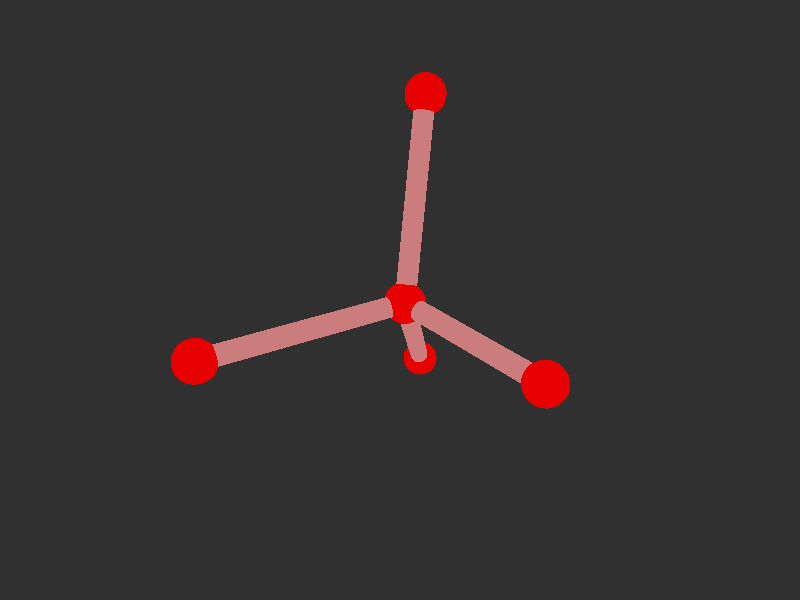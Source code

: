 #version 3.7; 
    global_settings { assumed_gamma 1.0 }
    

    camera {
    location  <20, 20, 20>
    right     x*image_width/image_height
    look_at   <0, 0, 0>
    angle 58
    }

    background { color rgb<1,1,1>*0.03 }


    light_source { <-20, 30, -25> color red 0.6 green 0.6 blue 0.6 }
    light_source { < 20, 30, -25> color red 0.6 green 0.6 blue 0.6 }
    
    #declare m = 1;
    union {

    union {
    sphere { m*<-5.45399379929855e-18,1.399094824924246e-19,0.33849039991073293>, 1 }        
    sphere {  m*<-9.050566085740702e-18,-2.349045044592456e-18,8.483490399910742>, 1 }
    sphere {  m*<9.428090415820634,-1.6438252040748483e-18,-2.9948429334225986>, 1 }
    sphere {  m*<-4.714045207910317,8.16496580927726,-2.9948429334225986>, 1}
    sphere { m*<-4.714045207910317,-8.16496580927726,-2.9948429334225986>, 1 }    

        pigment { color rgb<0.8,0,0>  }
    finish { ambient 0.1 diffuse 0.7 phong 1 }
    }    
    union {
    cylinder { m*<-9.050566085740702e-18,-2.349045044592456e-18,8.483490399910742>, <-5.45399379929855e-18,1.399094824924246e-19,0.33849039991073293>, 0.5 }
    cylinder { m*<9.428090415820634,-1.6438252040748483e-18,-2.9948429334225986>, <-5.45399379929855e-18,1.399094824924246e-19,0.33849039991073293>, 0.5}
    cylinder { m*<-4.714045207910317,8.16496580927726,-2.9948429334225986>, <-5.45399379929855e-18,1.399094824924246e-19,0.33849039991073293>, 0.5 }
    cylinder {  m*<-4.714045207910317,-8.16496580927726,-2.9948429334225986>, <-5.45399379929855e-18,1.399094824924246e-19,0.33849039991073293>, 0.5}

    pigment { color rgb<0.6,.2,.2>  }
    finish { ambient 0.1 diffuse 0.7 phong 1 }    
    }
    
    // rotate <0, 0, 0>
    }
    #version 3.7; 
    global_settings { assumed_gamma 1.0 }
    

    camera {
    location  <20, 20, 20>
    right     x*image_width/image_height
    look_at   <0, 0, 0>
    angle 58
    }

    background { color rgb<1,1,1>*0.03 }


    light_source { <-20, 30, -25> color red 0.6 green 0.6 blue 0.6 }
    light_source { < 20, 30, -25> color red 0.6 green 0.6 blue 0.6 }
    
    #declare m = 1;
    union {

    union {
    sphere { m*<-5.45399379929855e-18,1.399094824924246e-19,0.33849039991073293>, 1 }        
    sphere {  m*<-9.050566085740702e-18,-2.349045044592456e-18,8.483490399910742>, 1 }
    sphere {  m*<9.428090415820634,-1.6438252040748483e-18,-2.9948429334225986>, 1 }
    sphere {  m*<-4.714045207910317,8.16496580927726,-2.9948429334225986>, 1}
    sphere { m*<-4.714045207910317,-8.16496580927726,-2.9948429334225986>, 1 }    

        pigment { color rgb<0.8,0,0>  }
    finish { ambient 0.1 diffuse 0.7 phong 1 }
    }    
    union {
    cylinder { m*<-9.050566085740702e-18,-2.349045044592456e-18,8.483490399910742>, <-5.45399379929855e-18,1.399094824924246e-19,0.33849039991073293>, 0.5 }
    cylinder { m*<9.428090415820634,-1.6438252040748483e-18,-2.9948429334225986>, <-5.45399379929855e-18,1.399094824924246e-19,0.33849039991073293>, 0.5}
    cylinder { m*<-4.714045207910317,8.16496580927726,-2.9948429334225986>, <-5.45399379929855e-18,1.399094824924246e-19,0.33849039991073293>, 0.5 }
    cylinder {  m*<-4.714045207910317,-8.16496580927726,-2.9948429334225986>, <-5.45399379929855e-18,1.399094824924246e-19,0.33849039991073293>, 0.5}

    pigment { color rgb<0.6,.2,.2>  }
    finish { ambient 0.1 diffuse 0.7 phong 1 }    
    }
    
    // rotate <0, 0, 0>
    }
    